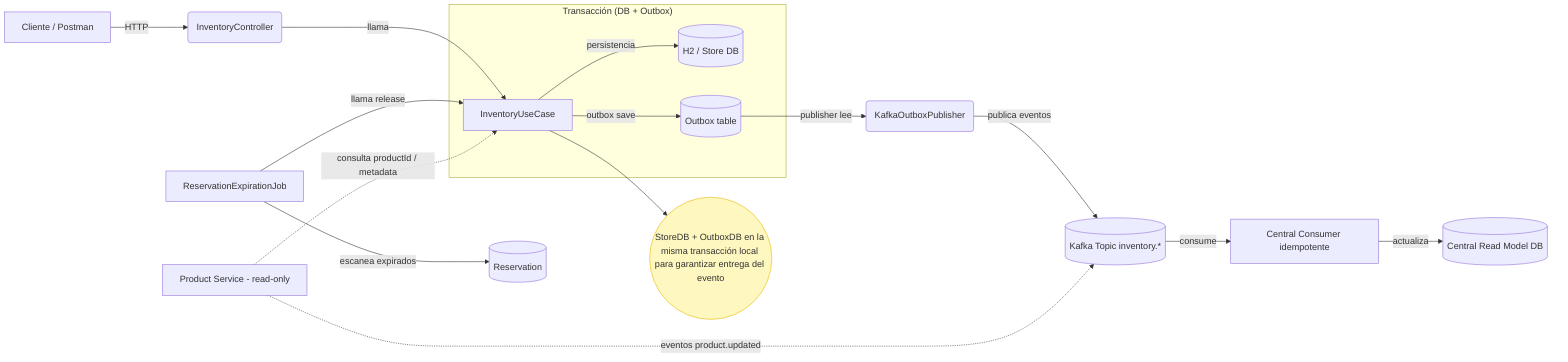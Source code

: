 ﻿flowchart LR
  UI[Cliente / Postman] -->|HTTP| Controller(InventoryController)
  Controller -->|llama| UseCase[InventoryUseCase]

  subgraph TX["Transacción (DB + Outbox)"]
    direction TB
    UseCase -->|persistencia| StoreDB[(H2 / Store DB)]
    UseCase -->|outbox save| OutboxDB[(Outbox table)]
  end

  OutboxDB -->|publisher lee| OutboxPublisher(KafkaOutboxPublisher)
  OutboxPublisher -->|publica eventos| Kafka[(Kafka Topic inventory.*)]
  Kafka -->|consume| CentralConsumer[Central Consumer idempotente]
  CentralConsumer -->|actualiza| CentralRead[(Central Read Model DB)]

  ReservationExpirationJob[ReservationExpirationJob] -->|escanea expirados| ReservationTable[(Reservation)]
  ReservationExpirationJob -->|llama release| UseCase

  %% Product service (read-only) como dependencia externa
  ProductSvc[Product Service - read-only]
  ProductSvc -.->|consulta productId / metadata| UseCase
  ProductSvc -.->|eventos product.updated| Kafka

  %% Leyenda / notas
  classDef note fill:#fff7c0,stroke:#e6b800;
  Note((StoreDB + OutboxDB en la misma transacción local para garantizar entrega del evento)):::note
  UseCase --> Note